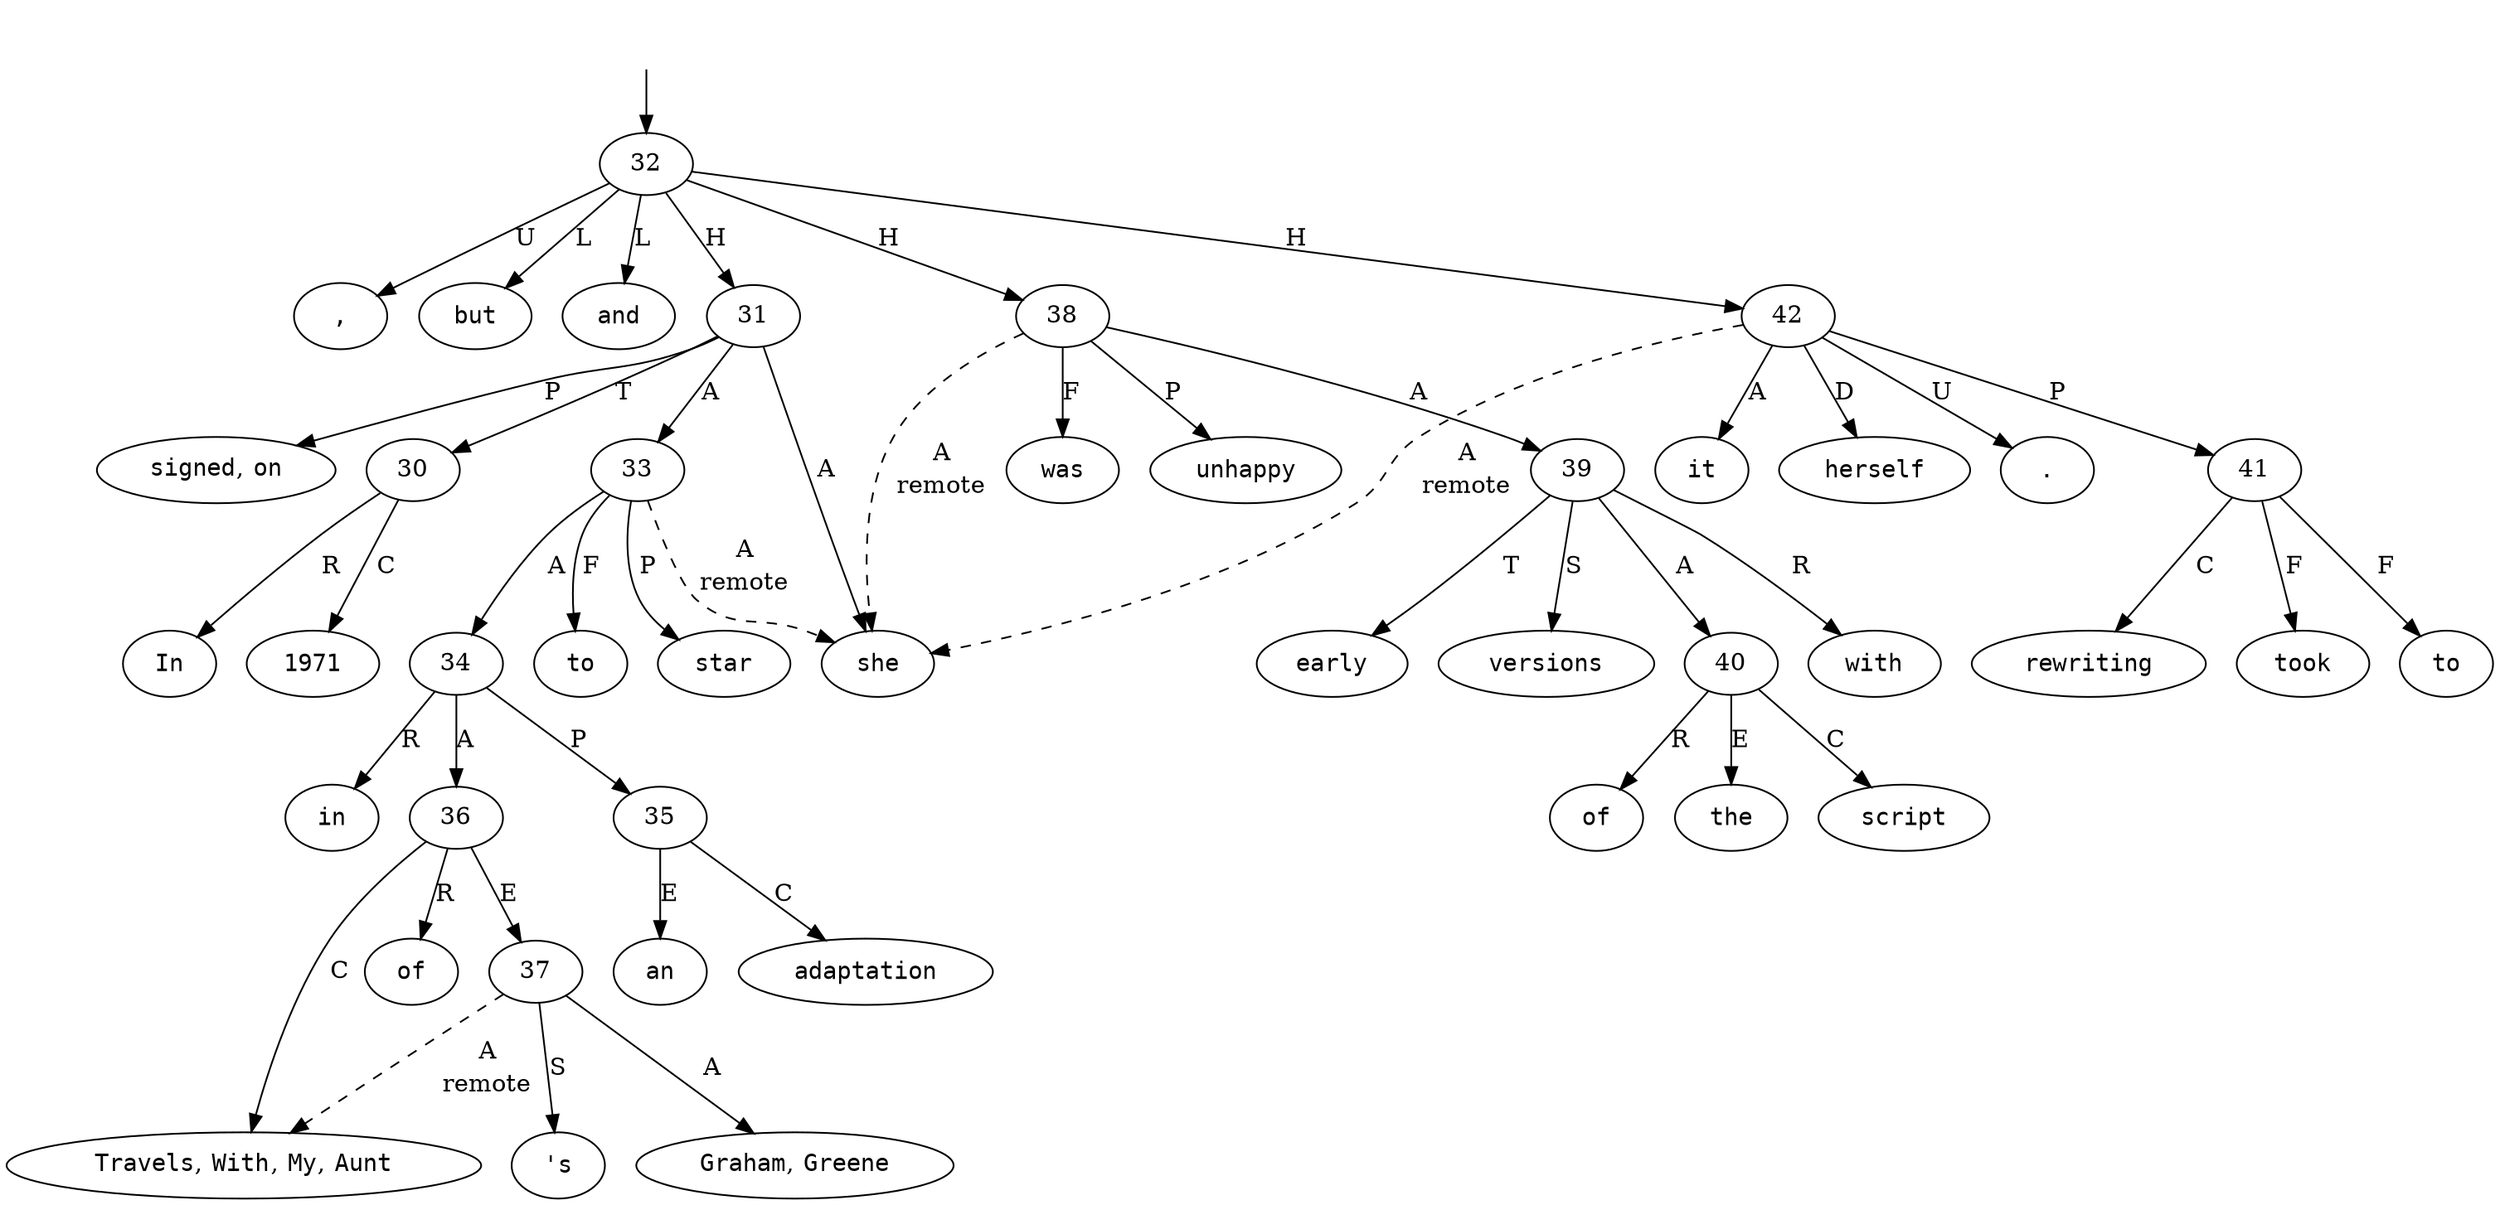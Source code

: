 digraph "141003" {
  top [ style=invis ];
  top -> 32;
  0 [ shape=oval, label=<<table align="center" border="0" cellspacing="0"><tr><td colspan="2"><font face="Courier">In</font></td></tr></table>> ];
  1 [ shape=oval, label=<<table align="center" border="0" cellspacing="0"><tr><td colspan="2"><font face="Courier">1971</font></td></tr></table>> ];
  2 [ shape=oval, label=<<table align="center" border="0" cellspacing="0"><tr><td colspan="2"><font face="Courier">she</font></td></tr></table>> ];
  3 [ shape=oval, label=<<table align="center" border="0" cellspacing="0"><tr><td colspan="2"><font face="Courier">signed</font>,&nbsp;<font face="Courier">on</font></td></tr></table>> ];
  4 [ shape=oval, label=<<table align="center" border="0" cellspacing="0"><tr><td colspan="2"><font face="Courier">to</font></td></tr></table>> ];
  5 [ shape=oval, label=<<table align="center" border="0" cellspacing="0"><tr><td colspan="2"><font face="Courier">star</font></td></tr></table>> ];
  6 [ shape=oval, label=<<table align="center" border="0" cellspacing="0"><tr><td colspan="2"><font face="Courier">in</font></td></tr></table>> ];
  7 [ shape=oval, label=<<table align="center" border="0" cellspacing="0"><tr><td colspan="2"><font face="Courier">an</font></td></tr></table>> ];
  8 [ shape=oval, label=<<table align="center" border="0" cellspacing="0"><tr><td colspan="2"><font face="Courier">adaptation</font></td></tr></table>> ];
  9 [ shape=oval, label=<<table align="center" border="0" cellspacing="0"><tr><td colspan="2"><font face="Courier">of</font></td></tr></table>> ];
  10 [ shape=oval, label=<<table align="center" border="0" cellspacing="0"><tr><td colspan="2"><font face="Courier">Graham</font>,&nbsp;<font face="Courier">Greene</font></td></tr></table>> ];
  11 [ shape=oval, label=<<table align="center" border="0" cellspacing="0"><tr><td colspan="2"><font face="Courier">&#x27;s</font></td></tr></table>> ];
  12 [ shape=oval, label=<<table align="center" border="0" cellspacing="0"><tr><td colspan="2"><font face="Courier">Travels</font>,&nbsp;<font face="Courier">With</font>,&nbsp;<font face="Courier">My</font>,&nbsp;<font face="Courier">Aunt</font></td></tr></table>> ];
  13 [ shape=oval, label=<<table align="center" border="0" cellspacing="0"><tr><td colspan="2"><font face="Courier">,</font></td></tr></table>> ];
  14 [ shape=oval, label=<<table align="center" border="0" cellspacing="0"><tr><td colspan="2"><font face="Courier">but</font></td></tr></table>> ];
  15 [ shape=oval, label=<<table align="center" border="0" cellspacing="0"><tr><td colspan="2"><font face="Courier">was</font></td></tr></table>> ];
  16 [ shape=oval, label=<<table align="center" border="0" cellspacing="0"><tr><td colspan="2"><font face="Courier">unhappy</font></td></tr></table>> ];
  17 [ shape=oval, label=<<table align="center" border="0" cellspacing="0"><tr><td colspan="2"><font face="Courier">with</font></td></tr></table>> ];
  18 [ shape=oval, label=<<table align="center" border="0" cellspacing="0"><tr><td colspan="2"><font face="Courier">early</font></td></tr></table>> ];
  19 [ shape=oval, label=<<table align="center" border="0" cellspacing="0"><tr><td colspan="2"><font face="Courier">versions</font></td></tr></table>> ];
  20 [ shape=oval, label=<<table align="center" border="0" cellspacing="0"><tr><td colspan="2"><font face="Courier">of</font></td></tr></table>> ];
  21 [ shape=oval, label=<<table align="center" border="0" cellspacing="0"><tr><td colspan="2"><font face="Courier">the</font></td></tr></table>> ];
  22 [ shape=oval, label=<<table align="center" border="0" cellspacing="0"><tr><td colspan="2"><font face="Courier">script</font></td></tr></table>> ];
  23 [ shape=oval, label=<<table align="center" border="0" cellspacing="0"><tr><td colspan="2"><font face="Courier">and</font></td></tr></table>> ];
  24 [ shape=oval, label=<<table align="center" border="0" cellspacing="0"><tr><td colspan="2"><font face="Courier">took</font></td></tr></table>> ];
  25 [ shape=oval, label=<<table align="center" border="0" cellspacing="0"><tr><td colspan="2"><font face="Courier">to</font></td></tr></table>> ];
  26 [ shape=oval, label=<<table align="center" border="0" cellspacing="0"><tr><td colspan="2"><font face="Courier">rewriting</font></td></tr></table>> ];
  27 [ shape=oval, label=<<table align="center" border="0" cellspacing="0"><tr><td colspan="2"><font face="Courier">it</font></td></tr></table>> ];
  28 [ shape=oval, label=<<table align="center" border="0" cellspacing="0"><tr><td colspan="2"><font face="Courier">herself</font></td></tr></table>> ];
  29 [ shape=oval, label=<<table align="center" border="0" cellspacing="0"><tr><td colspan="2"><font face="Courier">.</font></td></tr></table>> ];
  30 -> 1 [ label="C" ];
  30 -> 0 [ label="R" ];
  31 -> 30 [ label="T" ];
  31 -> 2 [ label="A" ];
  31 -> 33 [ label="A" ];
  31 -> 3 [ label="P" ];
  32 -> 31 [ label="H" ];
  32 -> 38 [ label="H" ];
  32 -> 14 [ label="L" ];
  32 -> 13 [ label="U" ];
  32 -> 23 [ label="L" ];
  32 -> 42 [ label="H" ];
  33 -> 5 [ label="P" ];
  33 -> 34 [ label="A" ];
  33 -> 4 [ label="F" ];
  33 -> 2 [ label=<<table align="center" border="0" cellspacing="0"><tr><td colspan="1">A</td></tr><tr><td>remote</td></tr></table>>, style=dashed ];
  34 -> 36 [ label="A" ];
  34 -> 35 [ label="P" ];
  34 -> 6 [ label="R" ];
  35 -> 7 [ label="E" ];
  35 -> 8 [ label="C" ];
  36 -> 12 [ label="C" ];
  36 -> 37 [ label="E" ];
  36 -> 9 [ label="R" ];
  37 -> 11 [ label="S" ];
  37 -> 12 [ label=<<table align="center" border="0" cellspacing="0"><tr><td colspan="1">A</td></tr><tr><td>remote</td></tr></table>>, style=dashed ];
  37 -> 10 [ label="A" ];
  38 -> 2 [ label=<<table align="center" border="0" cellspacing="0"><tr><td colspan="1">A</td></tr><tr><td>remote</td></tr></table>>, style=dashed ];
  38 -> 16 [ label="P" ];
  38 -> 39 [ label="A" ];
  38 -> 15 [ label="F" ];
  39 -> 18 [ label="T" ];
  39 -> 40 [ label="A" ];
  39 -> 17 [ label="R" ];
  39 -> 19 [ label="S" ];
  40 -> 20 [ label="R" ];
  40 -> 22 [ label="C" ];
  40 -> 21 [ label="E" ];
  41 -> 25 [ label="F" ];
  41 -> 26 [ label="C" ];
  41 -> 24 [ label="F" ];
  42 -> 29 [ label="U" ];
  42 -> 27 [ label="A" ];
  42 -> 2 [ label=<<table align="center" border="0" cellspacing="0"><tr><td colspan="1">A</td></tr><tr><td>remote</td></tr></table>>, style=dashed ];
  42 -> 28 [ label="D" ];
  42 -> 41 [ label="P" ];
}

